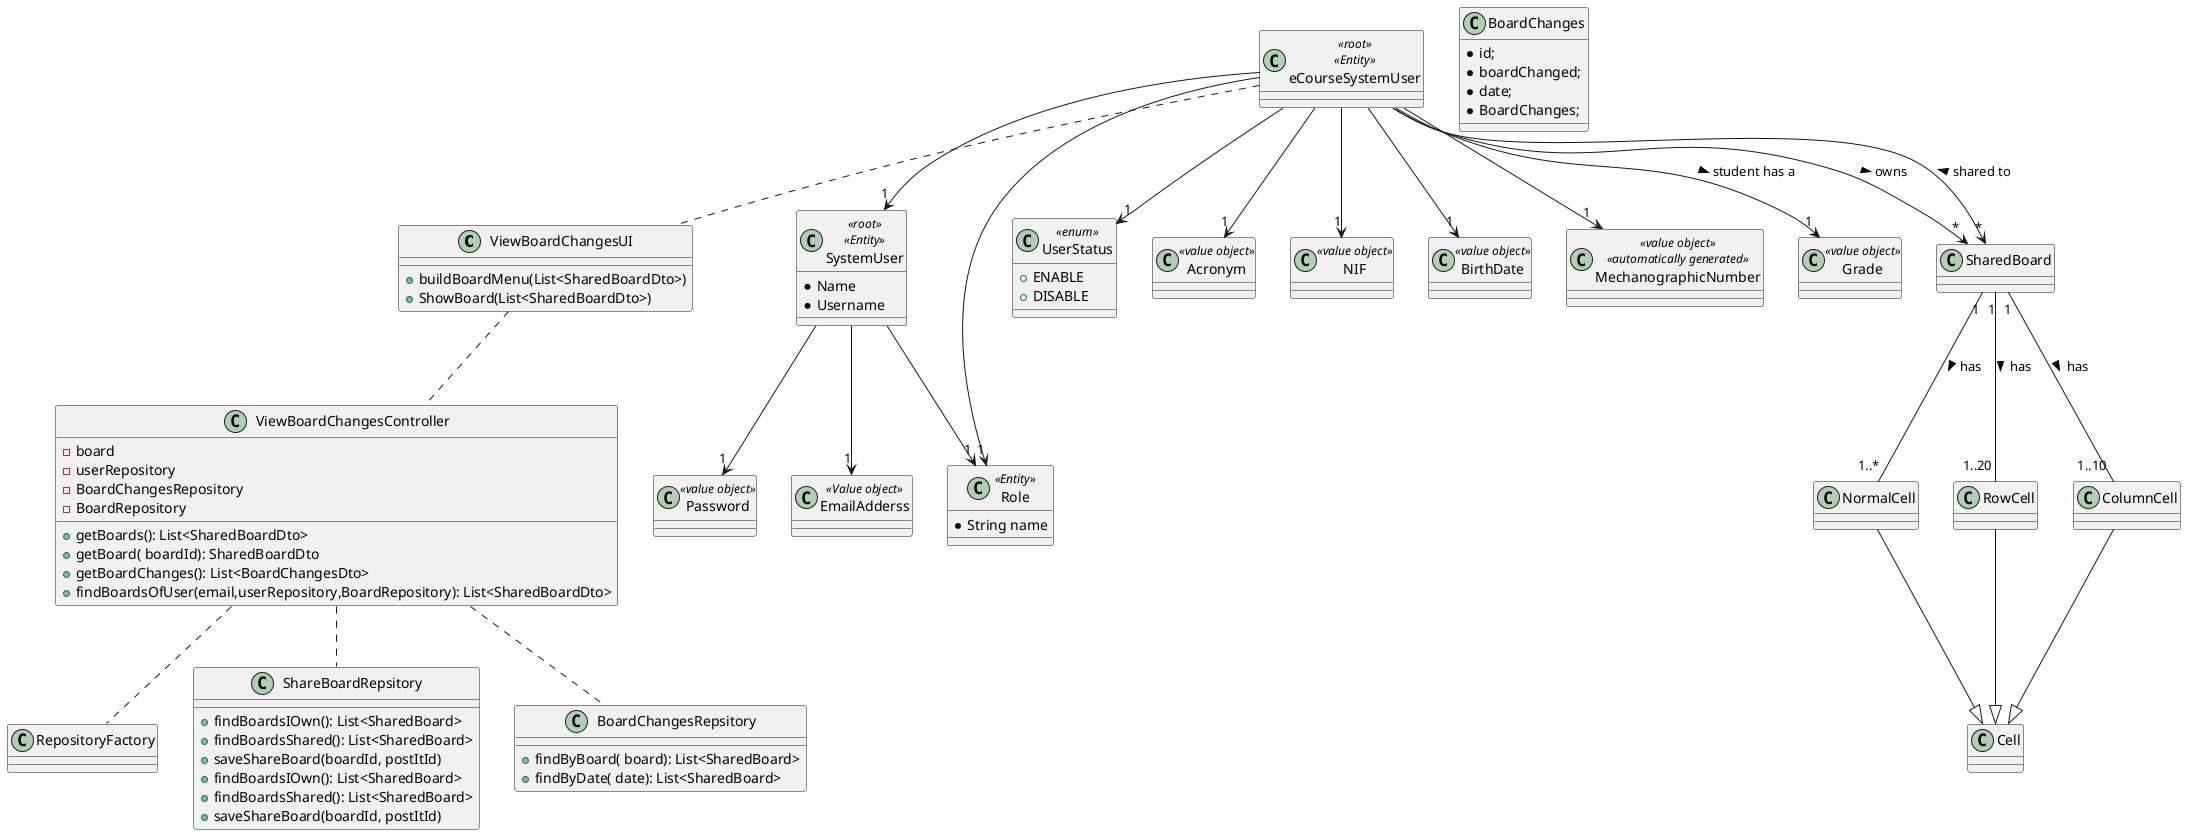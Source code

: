 @startuml

top to bottom direction

class ViewBoardChangesUI {
    + buildBoardMenu(List<SharedBoardDto>)
    + ShowBoard(List<SharedBoardDto>)

}

class ViewBoardChangesController {
     -board
     -userRepository
     -BoardChangesRepository
     -BoardRepository

    + getBoards(): List<SharedBoardDto>
    + getBoard( boardId): SharedBoardDto
    + getBoardChanges(): List<BoardChangesDto>
    +findBoardsOfUser(email,userRepository,BoardRepository): List<SharedBoardDto>

}


class RepositoryFactory {

}

class ShareBoardRepsitory {
    + findBoardsIOwn(): List<SharedBoard>
    + findBoardsShared(): List<SharedBoard>
    + saveShareBoard(boardId, postItId)
}
class BoardChangesRepsitory {
    +  findByBoard( board): List<SharedBoard>
    + findByDate( date): List<SharedBoard>
}
class ShareBoardRepsitory {
    + findBoardsIOwn(): List<SharedBoard>
    + findBoardsShared(): List<SharedBoard>
    + saveShareBoard(boardId, postItId)
}


class SystemUser <<root>> <<Entity>> {
    * Name
    * Username
}

class eCourseSystemUser <<root>> <<Entity>> {

}

class EmailAdderss <<Value object>>

class Role <<Entity>> {
    * String name
}

class UserStatus <<enum>> {
    + ENABLE
    + DISABLE
}

class Password <<value object>>

class Acronym <<value object>>

class NIF <<value object>>

class BirthDate <<value object>>

class MechanographicNumber <<value object>> <<automatically generated>>

class Grade <<value object>>

class BoardChanges  {
      * id;
      * boardChanged;
      * date;
      * BoardChanges;
}


SystemUser --> "1" EmailAdderss
SystemUser --> "1" Password
SystemUser --> "1" Role

eCourseSystemUser --> "1" SystemUser
eCourseSystemUser --> "1" Role
eCourseSystemUser --> "1" UserStatus
eCourseSystemUser --> "1" Acronym
eCourseSystemUser --> "1" NIF
eCourseSystemUser --> "1" BirthDate
eCourseSystemUser --> "1" MechanographicNumber
eCourseSystemUser --> "1" Grade : student has a >
eCourseSystemUser --> "*" SharedBoard : owns >
eCourseSystemUser --> "*" SharedBoard : shared to <

SharedBoard "1" -- "1..20" RowCell : has >
SharedBoard "1" -- "1..10" ColumnCell : has >
SharedBoard "1" -- "1..*" NormalCell : has >

NormalCell --|> Cell
ColumnCell --|> Cell
RowCell --|> Cell



eCourseSystemUser .. ViewBoardChangesUI
ViewBoardChangesUI .. ViewBoardChangesController

ViewBoardChangesController .. ShareBoardRepsitory
ViewBoardChangesController.. RepositoryFactory
ViewBoardChangesController .. BoardChangesRepsitory




@enduml